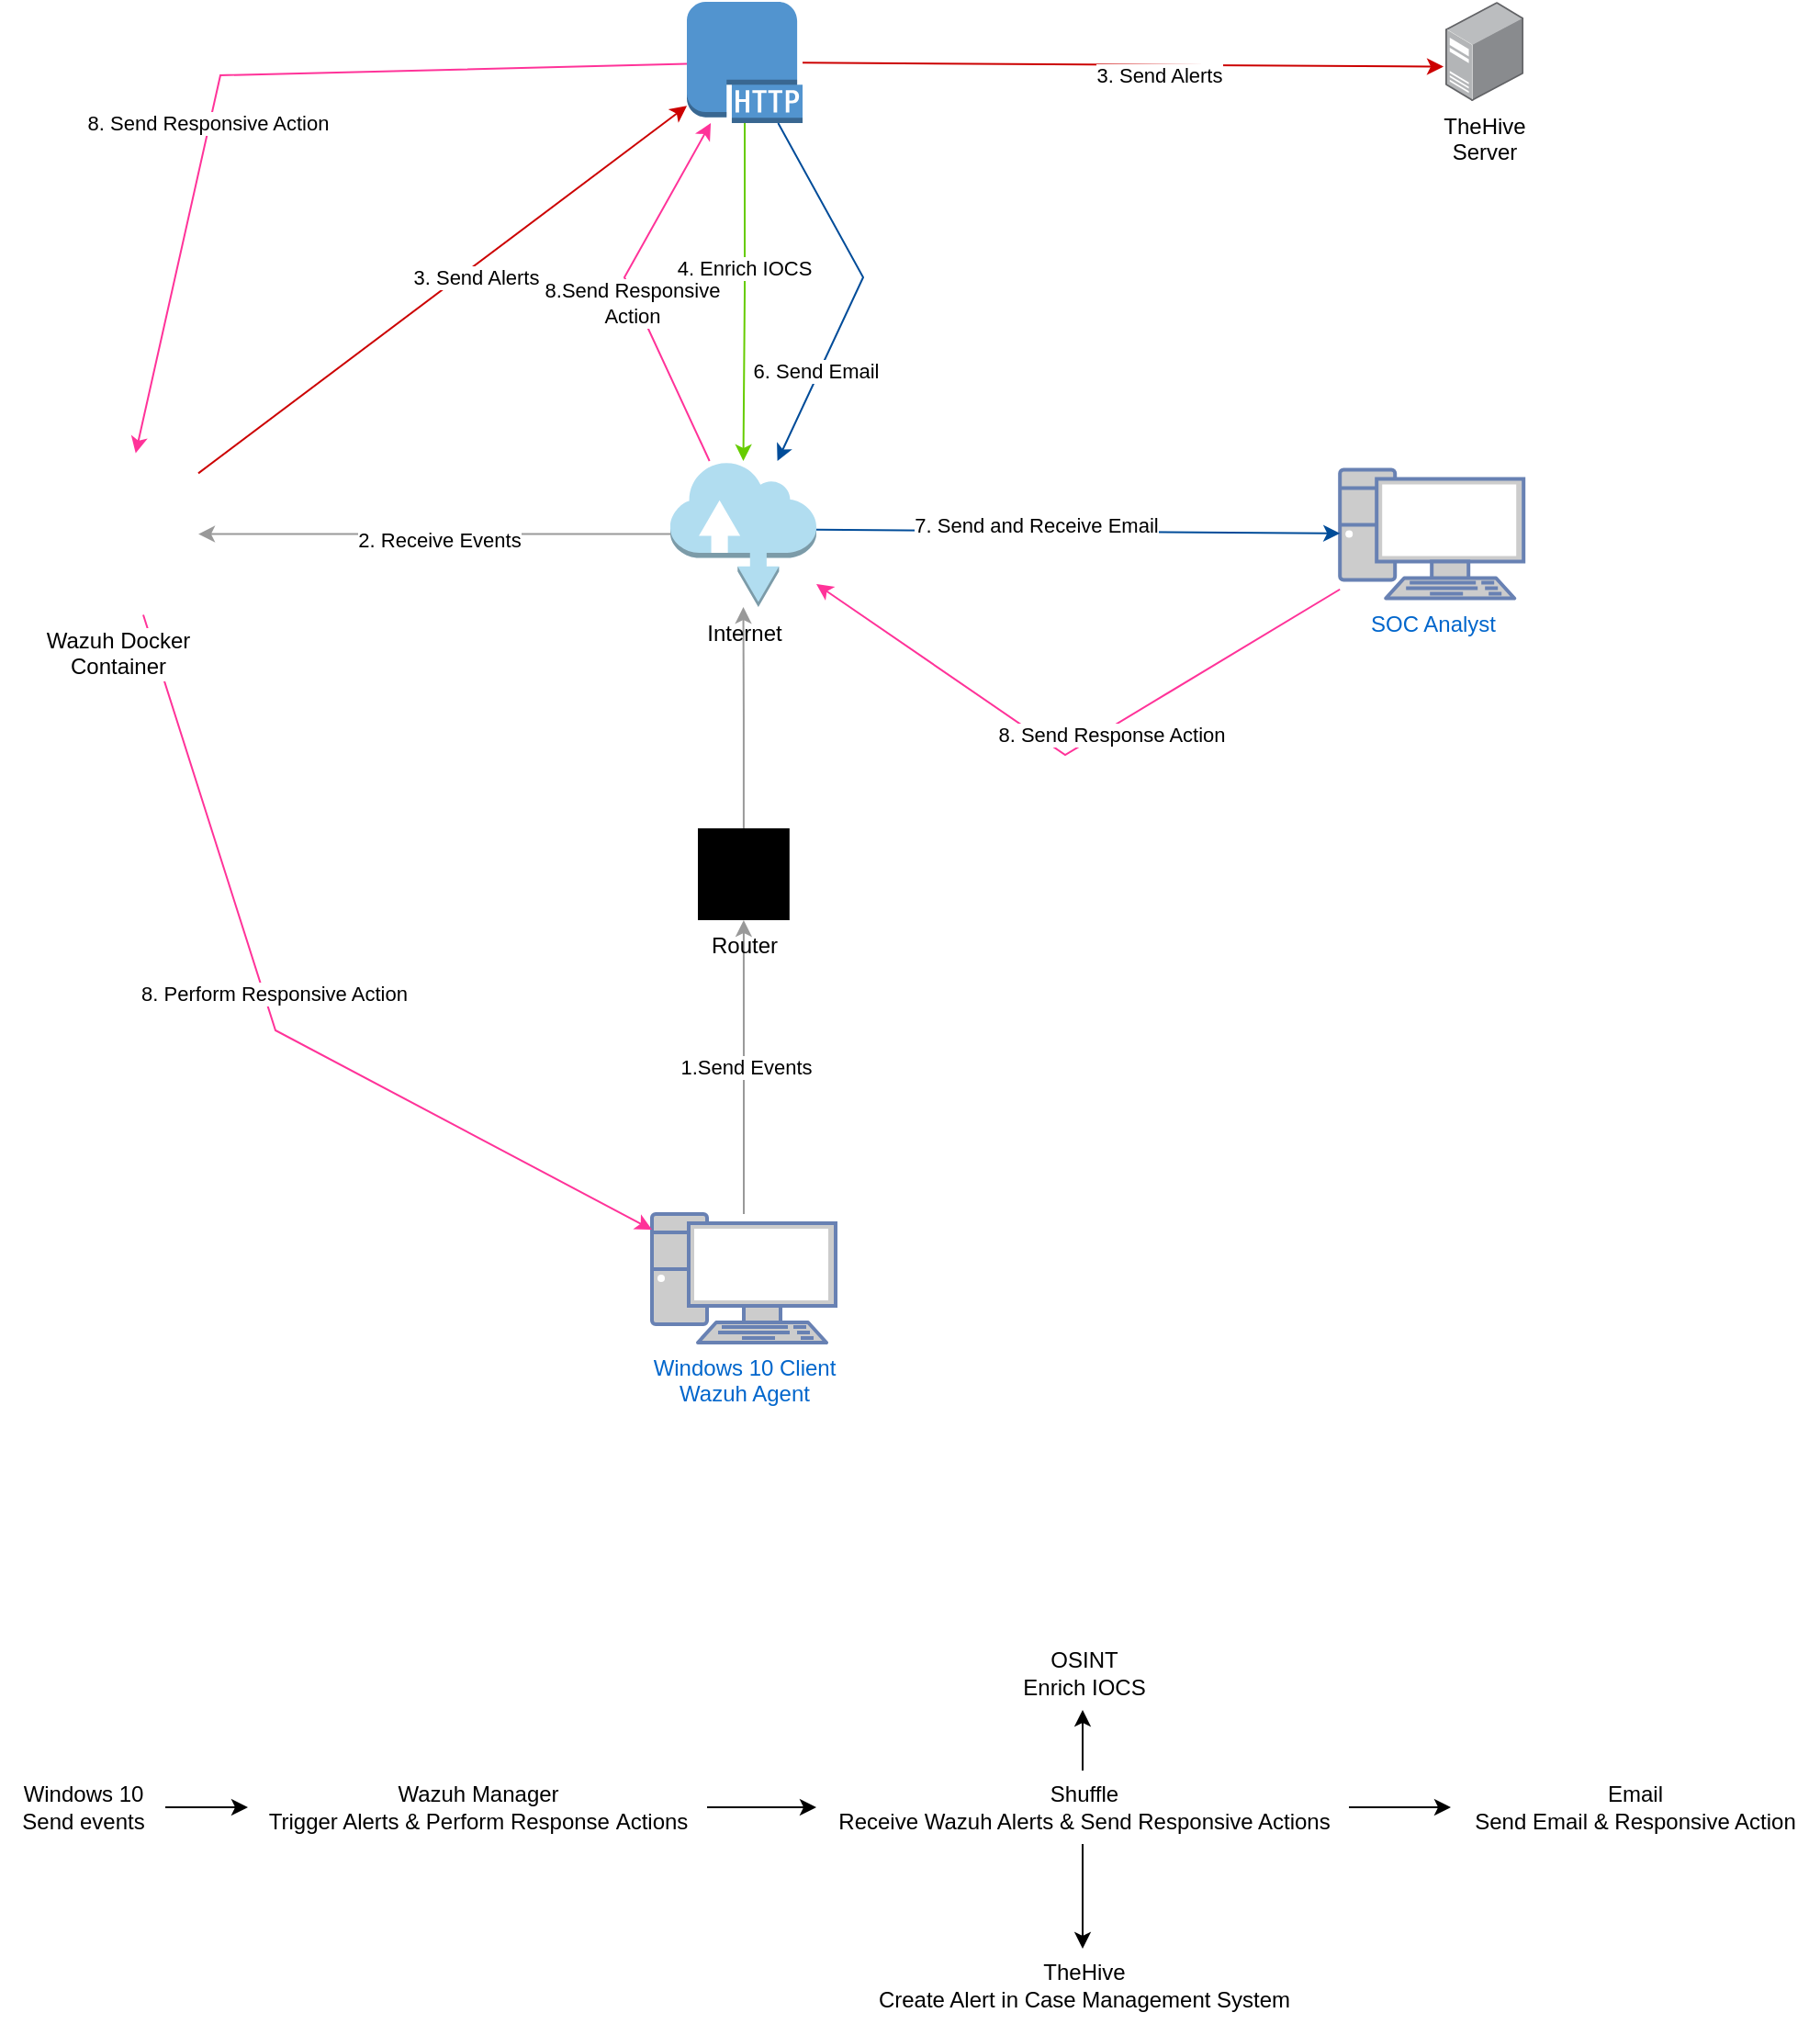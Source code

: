 <mxfile version="26.0.14">
  <diagram name="Page-1" id="BD34WWjabv434RT4bymT">
    <mxGraphModel dx="1434" dy="1886" grid="1" gridSize="10" guides="1" tooltips="1" connect="1" arrows="1" fold="1" page="1" pageScale="1" pageWidth="850" pageHeight="1100" math="0" shadow="0">
      <root>
        <mxCell id="0" />
        <mxCell id="1" parent="0" />
        <mxCell id="uMUd2mh9hgz1i7TkNqJM-9" value="" style="edgeStyle=orthogonalEdgeStyle;rounded=0;orthogonalLoop=1;jettySize=auto;html=1;startArrow=none;startFill=0;fillColor=#bac8d3;strokeColor=#999999;" parent="1" source="uMUd2mh9hgz1i7TkNqJM-2" target="uMUd2mh9hgz1i7TkNqJM-3" edge="1">
          <mxGeometry relative="1" as="geometry" />
        </mxCell>
        <mxCell id="uMUd2mh9hgz1i7TkNqJM-21" value="1.Send Events" style="edgeLabel;html=1;align=center;verticalAlign=middle;resizable=0;points=[];" parent="uMUd2mh9hgz1i7TkNqJM-9" vertex="1" connectable="0">
          <mxGeometry x="0.002" y="-1" relative="1" as="geometry">
            <mxPoint as="offset" />
          </mxGeometry>
        </mxCell>
        <mxCell id="uMUd2mh9hgz1i7TkNqJM-2" value="Windows 10 Client&lt;div&gt;Wazuh Agent&lt;/div&gt;" style="fontColor=#0066CC;verticalAlign=top;verticalLabelPosition=bottom;labelPosition=center;align=center;html=1;outlineConnect=0;fillColor=#CCCCCC;strokeColor=#6881B3;gradientColor=none;gradientDirection=north;strokeWidth=2;shape=mxgraph.networks.pc;" parent="1" vertex="1">
          <mxGeometry x="375" y="470" width="100" height="70" as="geometry" />
        </mxCell>
        <mxCell id="uMUd2mh9hgz1i7TkNqJM-10" value="" style="edgeStyle=orthogonalEdgeStyle;rounded=0;orthogonalLoop=1;jettySize=auto;html=1;strokeColor=#999999;" parent="1" source="uMUd2mh9hgz1i7TkNqJM-3" target="uMUd2mh9hgz1i7TkNqJM-4" edge="1">
          <mxGeometry relative="1" as="geometry" />
        </mxCell>
        <mxCell id="uMUd2mh9hgz1i7TkNqJM-3" value="Router" style="sketch=0;verticalLabelPosition=bottom;sketch=0;aspect=fixed;html=1;verticalAlign=top;strokeColor=none;fillColor=#000000;align=center;outlineConnect=0;pointerEvents=1;shape=mxgraph.citrix2.wifi_router;" parent="1" vertex="1">
          <mxGeometry x="400" y="260" width="49.9" height="50" as="geometry" />
        </mxCell>
        <mxCell id="uMUd2mh9hgz1i7TkNqJM-11" value="" style="edgeStyle=orthogonalEdgeStyle;rounded=0;orthogonalLoop=1;jettySize=auto;html=1;strokeColor=#999999;" parent="1" source="uMUd2mh9hgz1i7TkNqJM-4" target="lCO3NbEjjlJhZ-IC5igI-6" edge="1">
          <mxGeometry relative="1" as="geometry">
            <mxPoint x="119.5" y="99.75" as="targetPoint" />
          </mxGeometry>
        </mxCell>
        <mxCell id="uMUd2mh9hgz1i7TkNqJM-13" value="2. Receive Events" style="edgeLabel;html=1;align=center;verticalAlign=middle;resizable=0;points=[];" parent="uMUd2mh9hgz1i7TkNqJM-11" vertex="1" connectable="0">
          <mxGeometry x="-0.02" y="3" relative="1" as="geometry">
            <mxPoint as="offset" />
          </mxGeometry>
        </mxCell>
        <mxCell id="uMUd2mh9hgz1i7TkNqJM-31" style="rounded=0;orthogonalLoop=1;jettySize=auto;html=1;strokeColor=#FF3399;" parent="1" source="uMUd2mh9hgz1i7TkNqJM-4" target="lCO3NbEjjlJhZ-IC5igI-13" edge="1">
          <mxGeometry relative="1" as="geometry">
            <Array as="points">
              <mxPoint x="360" y="-40" />
            </Array>
            <mxPoint x="404.989" y="-130.5" as="targetPoint" />
          </mxGeometry>
        </mxCell>
        <mxCell id="lCO3NbEjjlJhZ-IC5igI-11" value="8.Send Responsive&lt;div&gt;Action&lt;/div&gt;" style="edgeLabel;html=1;align=center;verticalAlign=middle;resizable=0;points=[];" vertex="1" connectable="0" parent="uMUd2mh9hgz1i7TkNqJM-31">
          <mxGeometry x="-0.063" y="2" relative="1" as="geometry">
            <mxPoint as="offset" />
          </mxGeometry>
        </mxCell>
        <mxCell id="uMUd2mh9hgz1i7TkNqJM-4" value="Internet" style="outlineConnect=0;dashed=0;verticalLabelPosition=bottom;verticalAlign=top;align=center;html=1;shape=mxgraph.aws3.internet;fillColor=#b1ddf0;strokeColor=#10739e;" parent="1" vertex="1">
          <mxGeometry x="385" y="60" width="79.5" height="79.5" as="geometry" />
        </mxCell>
        <mxCell id="uMUd2mh9hgz1i7TkNqJM-16" style="rounded=0;orthogonalLoop=1;jettySize=auto;html=1;strokeColor=#CC0000;" parent="1" source="lCO3NbEjjlJhZ-IC5igI-6" target="lCO3NbEjjlJhZ-IC5igI-13" edge="1">
          <mxGeometry relative="1" as="geometry">
            <mxPoint x="119.5" y="68.641" as="sourcePoint" />
            <mxPoint x="385" y="-138.753" as="targetPoint" />
          </mxGeometry>
        </mxCell>
        <mxCell id="uMUd2mh9hgz1i7TkNqJM-17" value="3. Send Alerts" style="edgeLabel;html=1;align=center;verticalAlign=middle;resizable=0;points=[];" parent="uMUd2mh9hgz1i7TkNqJM-16" vertex="1" connectable="0">
          <mxGeometry x="0.113" y="-5" relative="1" as="geometry">
            <mxPoint as="offset" />
          </mxGeometry>
        </mxCell>
        <mxCell id="uMUd2mh9hgz1i7TkNqJM-34" style="rounded=0;orthogonalLoop=1;jettySize=auto;html=1;strokeColor=#FF3399;" parent="1" source="lCO3NbEjjlJhZ-IC5igI-6" target="uMUd2mh9hgz1i7TkNqJM-2" edge="1">
          <mxGeometry relative="1" as="geometry">
            <Array as="points">
              <mxPoint x="170" y="370" />
            </Array>
            <mxPoint x="140" y="120.0" as="sourcePoint" />
            <mxPoint x="395.5" y="520.2" as="targetPoint" />
          </mxGeometry>
        </mxCell>
        <mxCell id="uMUd2mh9hgz1i7TkNqJM-35" value="8. Perform Responsive Action" style="edgeLabel;html=1;align=center;verticalAlign=middle;resizable=0;points=[];" parent="uMUd2mh9hgz1i7TkNqJM-34" vertex="1" connectable="0">
          <mxGeometry x="-0.072" y="5" relative="1" as="geometry">
            <mxPoint as="offset" />
          </mxGeometry>
        </mxCell>
        <mxCell id="uMUd2mh9hgz1i7TkNqJM-18" style="edgeStyle=orthogonalEdgeStyle;rounded=0;orthogonalLoop=1;jettySize=auto;html=1;strokeColor=#66CC00;" parent="1" source="lCO3NbEjjlJhZ-IC5igI-13" target="uMUd2mh9hgz1i7TkNqJM-4" edge="1">
          <mxGeometry relative="1" as="geometry">
            <mxPoint x="424.75" y="-130.5" as="sourcePoint" />
            <mxPoint x="425" y="70" as="targetPoint" />
          </mxGeometry>
        </mxCell>
        <mxCell id="uMUd2mh9hgz1i7TkNqJM-19" value="4. Enrich IOCS" style="edgeLabel;html=1;align=center;verticalAlign=middle;resizable=0;points=[];" parent="uMUd2mh9hgz1i7TkNqJM-18" vertex="1" connectable="0">
          <mxGeometry x="-0.146" y="-1" relative="1" as="geometry">
            <mxPoint as="offset" />
          </mxGeometry>
        </mxCell>
        <mxCell id="uMUd2mh9hgz1i7TkNqJM-25" style="rounded=0;orthogonalLoop=1;jettySize=auto;html=1;strokeColor=#004C99;" parent="1" source="lCO3NbEjjlJhZ-IC5igI-13" target="uMUd2mh9hgz1i7TkNqJM-4" edge="1">
          <mxGeometry relative="1" as="geometry">
            <mxPoint x="530" y="80" as="targetPoint" />
            <mxPoint x="444.663" y="-130.5" as="sourcePoint" />
            <Array as="points">
              <mxPoint x="490" y="-40" />
            </Array>
          </mxGeometry>
        </mxCell>
        <mxCell id="uMUd2mh9hgz1i7TkNqJM-26" value="6. Send Email" style="edgeLabel;html=1;align=center;verticalAlign=middle;resizable=0;points=[];" parent="uMUd2mh9hgz1i7TkNqJM-25" vertex="1" connectable="0">
          <mxGeometry x="0.484" y="-2" relative="1" as="geometry">
            <mxPoint as="offset" />
          </mxGeometry>
        </mxCell>
        <mxCell id="uMUd2mh9hgz1i7TkNqJM-32" style="rounded=0;orthogonalLoop=1;jettySize=auto;html=1;strokeColor=#FF3399;" parent="1" source="lCO3NbEjjlJhZ-IC5igI-13" target="lCO3NbEjjlJhZ-IC5igI-6" edge="1">
          <mxGeometry relative="1" as="geometry">
            <mxPoint x="385" y="-167.423" as="sourcePoint" />
            <mxPoint x="79.8" y="60" as="targetPoint" />
            <Array as="points">
              <mxPoint x="140" y="-150" />
            </Array>
          </mxGeometry>
        </mxCell>
        <mxCell id="uMUd2mh9hgz1i7TkNqJM-33" value="8. Send Responsive Action" style="edgeLabel;html=1;align=center;verticalAlign=middle;resizable=0;points=[];" parent="uMUd2mh9hgz1i7TkNqJM-32" vertex="1" connectable="0">
          <mxGeometry x="0.209" y="-1" relative="1" as="geometry">
            <mxPoint as="offset" />
          </mxGeometry>
        </mxCell>
        <mxCell id="uMUd2mh9hgz1i7TkNqJM-29" style="rounded=0;orthogonalLoop=1;jettySize=auto;html=1;strokeColor=#FF3399;" parent="1" source="uMUd2mh9hgz1i7TkNqJM-8" target="uMUd2mh9hgz1i7TkNqJM-4" edge="1">
          <mxGeometry relative="1" as="geometry">
            <Array as="points">
              <mxPoint x="600" y="220" />
            </Array>
          </mxGeometry>
        </mxCell>
        <mxCell id="uMUd2mh9hgz1i7TkNqJM-30" value="8. Send Response Action" style="edgeLabel;html=1;align=center;verticalAlign=middle;resizable=0;points=[];" parent="uMUd2mh9hgz1i7TkNqJM-29" vertex="1" connectable="0">
          <mxGeometry x="-0.13" y="3" relative="1" as="geometry">
            <mxPoint as="offset" />
          </mxGeometry>
        </mxCell>
        <mxCell id="uMUd2mh9hgz1i7TkNqJM-8" value="SOC Analyst" style="fontColor=#0066CC;verticalAlign=top;verticalLabelPosition=bottom;labelPosition=center;align=center;html=1;outlineConnect=0;fillColor=#CCCCCC;strokeColor=#6881B3;gradientColor=none;gradientDirection=north;strokeWidth=2;shape=mxgraph.networks.pc;" parent="1" vertex="1">
          <mxGeometry x="749.6" y="64.75" width="100" height="70" as="geometry" />
        </mxCell>
        <mxCell id="uMUd2mh9hgz1i7TkNqJM-27" style="rounded=0;orthogonalLoop=1;jettySize=auto;html=1;entryX=1;entryY=0.47;entryDx=0;entryDy=0;entryPerimeter=0;strokeColor=#004C99;startArrow=classic;startFill=1;endArrow=none;endFill=1;" parent="1" source="uMUd2mh9hgz1i7TkNqJM-8" target="uMUd2mh9hgz1i7TkNqJM-4" edge="1">
          <mxGeometry relative="1" as="geometry" />
        </mxCell>
        <mxCell id="uMUd2mh9hgz1i7TkNqJM-28" value="7. Send and Receive Email" style="edgeLabel;html=1;align=center;verticalAlign=middle;resizable=0;points=[];" parent="uMUd2mh9hgz1i7TkNqJM-27" vertex="1" connectable="0">
          <mxGeometry x="0.166" y="-3" relative="1" as="geometry">
            <mxPoint as="offset" />
          </mxGeometry>
        </mxCell>
        <mxCell id="uMUd2mh9hgz1i7TkNqJM-37" style="edgeStyle=orthogonalEdgeStyle;rounded=0;orthogonalLoop=1;jettySize=auto;html=1;" parent="1" source="uMUd2mh9hgz1i7TkNqJM-36" target="uMUd2mh9hgz1i7TkNqJM-38" edge="1">
          <mxGeometry relative="1" as="geometry">
            <mxPoint x="250" y="793" as="targetPoint" />
          </mxGeometry>
        </mxCell>
        <mxCell id="uMUd2mh9hgz1i7TkNqJM-36" value="Windows 10&lt;div&gt;Send events&lt;/div&gt;" style="text;html=1;align=center;verticalAlign=middle;resizable=0;points=[];autosize=1;strokeColor=none;fillColor=none;" parent="1" vertex="1">
          <mxGeometry x="20" y="773" width="90" height="40" as="geometry" />
        </mxCell>
        <mxCell id="uMUd2mh9hgz1i7TkNqJM-40" style="edgeStyle=orthogonalEdgeStyle;rounded=0;orthogonalLoop=1;jettySize=auto;html=1;" parent="1" source="uMUd2mh9hgz1i7TkNqJM-38" target="uMUd2mh9hgz1i7TkNqJM-39" edge="1">
          <mxGeometry relative="1" as="geometry" />
        </mxCell>
        <mxCell id="uMUd2mh9hgz1i7TkNqJM-38" value="Wazuh Manager&lt;div&gt;Trigger Alerts&amp;nbsp;&lt;span style=&quot;background-color: transparent; color: light-dark(rgb(0, 0, 0), rgb(255, 255, 255));&quot;&gt;&amp;amp; Perform Response&amp;nbsp;&lt;/span&gt;&lt;span style=&quot;background-color: transparent; color: light-dark(rgb(0, 0, 0), rgb(255, 255, 255));&quot;&gt;Actions&lt;/span&gt;&lt;/div&gt;" style="text;html=1;align=center;verticalAlign=middle;resizable=0;points=[];autosize=1;strokeColor=none;fillColor=none;" parent="1" vertex="1">
          <mxGeometry x="155" y="773" width="250" height="40" as="geometry" />
        </mxCell>
        <mxCell id="uMUd2mh9hgz1i7TkNqJM-42" style="edgeStyle=orthogonalEdgeStyle;rounded=0;orthogonalLoop=1;jettySize=auto;html=1;" parent="1" source="uMUd2mh9hgz1i7TkNqJM-39" target="uMUd2mh9hgz1i7TkNqJM-41" edge="1">
          <mxGeometry relative="1" as="geometry" />
        </mxCell>
        <mxCell id="uMUd2mh9hgz1i7TkNqJM-46" style="edgeStyle=orthogonalEdgeStyle;rounded=0;orthogonalLoop=1;jettySize=auto;html=1;" parent="1" source="uMUd2mh9hgz1i7TkNqJM-39" target="uMUd2mh9hgz1i7TkNqJM-44" edge="1">
          <mxGeometry relative="1" as="geometry" />
        </mxCell>
        <mxCell id="uMUd2mh9hgz1i7TkNqJM-48" style="edgeStyle=orthogonalEdgeStyle;rounded=0;orthogonalLoop=1;jettySize=auto;html=1;" parent="1" source="uMUd2mh9hgz1i7TkNqJM-39" target="uMUd2mh9hgz1i7TkNqJM-47" edge="1">
          <mxGeometry relative="1" as="geometry" />
        </mxCell>
        <mxCell id="uMUd2mh9hgz1i7TkNqJM-39" value="Shuffle&lt;div&gt;Receive Wazuh Alerts&amp;nbsp;&lt;span style=&quot;background-color: transparent; color: light-dark(rgb(0, 0, 0), rgb(255, 255, 255));&quot;&gt;&amp;amp; Send Responsive Actions&lt;/span&gt;&lt;/div&gt;" style="text;html=1;align=center;verticalAlign=middle;resizable=0;points=[];autosize=1;strokeColor=none;fillColor=none;" parent="1" vertex="1">
          <mxGeometry x="464.5" y="773" width="290" height="40" as="geometry" />
        </mxCell>
        <mxCell id="uMUd2mh9hgz1i7TkNqJM-41" value="OSINT&lt;div&gt;Enrich IOCS&lt;/div&gt;" style="text;html=1;align=center;verticalAlign=middle;resizable=0;points=[];autosize=1;strokeColor=none;fillColor=none;" parent="1" vertex="1">
          <mxGeometry x="564.5" y="700" width="90" height="40" as="geometry" />
        </mxCell>
        <mxCell id="uMUd2mh9hgz1i7TkNqJM-44" value="TheHive&lt;div&gt;Create Alert in Case Management System&lt;/div&gt;" style="text;html=1;align=center;verticalAlign=middle;resizable=0;points=[];autosize=1;strokeColor=none;fillColor=none;" parent="1" vertex="1">
          <mxGeometry x="484.5" y="870" width="250" height="40" as="geometry" />
        </mxCell>
        <mxCell id="uMUd2mh9hgz1i7TkNqJM-47" value="Email&lt;div&gt;Send Email &amp;amp; Responsive Action&lt;/div&gt;" style="text;html=1;align=center;verticalAlign=middle;resizable=0;points=[];autosize=1;strokeColor=none;fillColor=none;" parent="1" vertex="1">
          <mxGeometry x="810" y="773" width="200" height="40" as="geometry" />
        </mxCell>
        <mxCell id="lCO3NbEjjlJhZ-IC5igI-6" value="Wazuh Docker&lt;div&gt;Container&lt;/div&gt;" style="shape=image;html=1;verticalAlign=top;verticalLabelPosition=bottom;labelBackgroundColor=#ffffff;imageAspect=0;aspect=fixed;image=https://cdn1.iconfinder.com/data/icons/ionicons-fill-vol-2/512/logo-docker-128.png" vertex="1" parent="1">
          <mxGeometry x="40" y="55.75" width="88" height="88" as="geometry" />
        </mxCell>
        <mxCell id="lCO3NbEjjlJhZ-IC5igI-8" value="TheHive&lt;div&gt;Server&lt;/div&gt;" style="image;points=[];aspect=fixed;html=1;align=center;shadow=0;dashed=0;image=img/lib/allied_telesis/computer_and_terminals/Server_Desktop.svg;" vertex="1" parent="1">
          <mxGeometry x="807" y="-190" width="42.6" height="54" as="geometry" />
        </mxCell>
        <mxCell id="lCO3NbEjjlJhZ-IC5igI-9" style="rounded=0;orthogonalLoop=1;jettySize=auto;html=1;strokeColor=#CC0000;entryX=-0.023;entryY=0.653;entryDx=0;entryDy=0;entryPerimeter=0;" edge="1" parent="1" source="lCO3NbEjjlJhZ-IC5igI-13" target="lCO3NbEjjlJhZ-IC5igI-8">
          <mxGeometry relative="1" as="geometry">
            <mxPoint x="464.5" y="-169.665" as="sourcePoint" />
            <mxPoint x="670" y="-20" as="targetPoint" />
          </mxGeometry>
        </mxCell>
        <mxCell id="lCO3NbEjjlJhZ-IC5igI-10" value="3. Send Alerts" style="edgeLabel;html=1;align=center;verticalAlign=middle;resizable=0;points=[];" vertex="1" connectable="0" parent="lCO3NbEjjlJhZ-IC5igI-9">
          <mxGeometry x="0.113" y="-5" relative="1" as="geometry">
            <mxPoint as="offset" />
          </mxGeometry>
        </mxCell>
        <mxCell id="lCO3NbEjjlJhZ-IC5igI-13" value="" style="outlineConnect=0;dashed=0;verticalLabelPosition=bottom;verticalAlign=top;align=center;html=1;shape=mxgraph.aws3.http_protocol;fillColor=#5294CF;gradientColor=none;" vertex="1" parent="1">
          <mxGeometry x="394" y="-190" width="63" height="66" as="geometry" />
        </mxCell>
      </root>
    </mxGraphModel>
  </diagram>
</mxfile>
